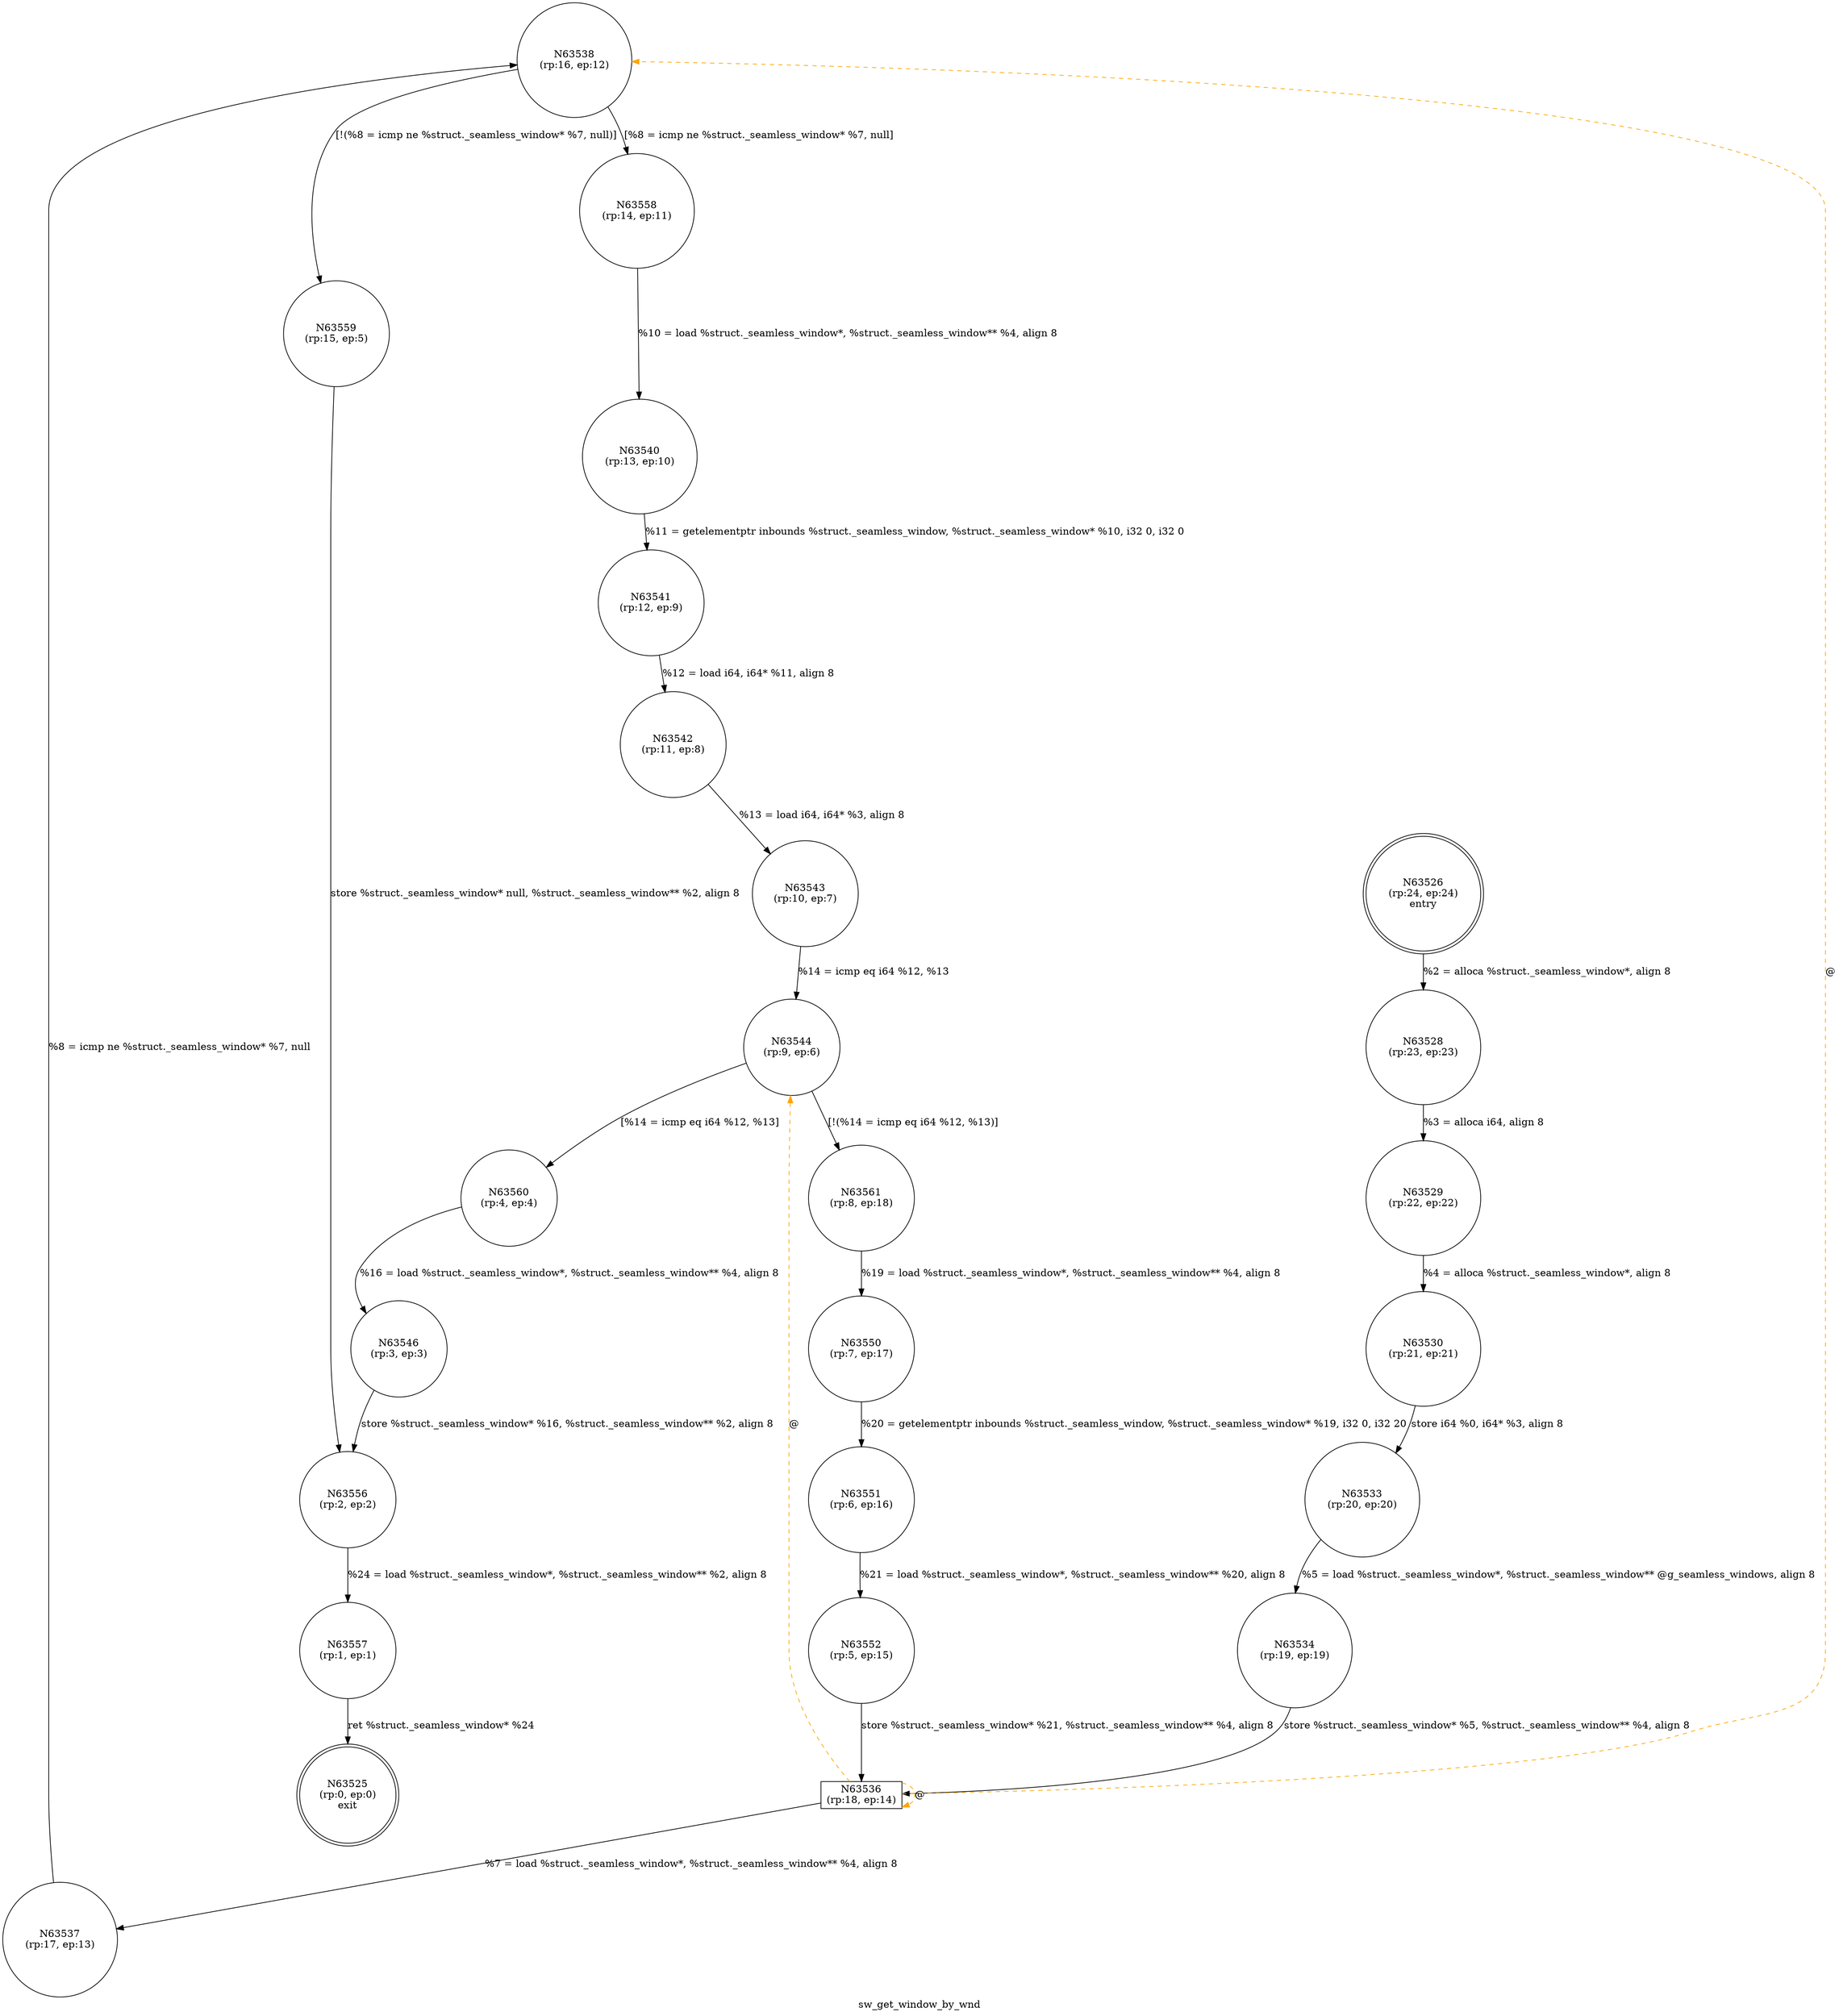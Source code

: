 digraph sw_get_window_by_wnd {
label="sw_get_window_by_wnd"
63525 [label="N63525\n(rp:0, ep:0)\nexit", shape="doublecircle"]
63526 [label="N63526\n(rp:24, ep:24)\nentry", shape="doublecircle"]
63526 -> 63528 [label="%2 = alloca %struct._seamless_window*, align 8"]
63528 [label="N63528\n(rp:23, ep:23)", shape="circle"]
63528 -> 63529 [label="%3 = alloca i64, align 8"]
63529 [label="N63529\n(rp:22, ep:22)", shape="circle"]
63529 -> 63530 [label="%4 = alloca %struct._seamless_window*, align 8"]
63530 [label="N63530\n(rp:21, ep:21)", shape="circle"]
63530 -> 63533 [label="store i64 %0, i64* %3, align 8"]
63533 [label="N63533\n(rp:20, ep:20)", shape="circle"]
63533 -> 63534 [label="%5 = load %struct._seamless_window*, %struct._seamless_window** @g_seamless_windows, align 8"]
63534 [label="N63534\n(rp:19, ep:19)", shape="circle"]
63534 -> 63536 [label="store %struct._seamless_window* %5, %struct._seamless_window** %4, align 8"]
63536 [label="N63536\n(rp:18, ep:14)", shape="box"]
63536 -> 63537 [label="%7 = load %struct._seamless_window*, %struct._seamless_window** %4, align 8"]
63536 -> 63536 [label="@", style="dashed", color="orange"]
63536 -> 63538 [label="@", style="dashed", color="orange"]
63536 -> 63544 [label="@", style="dashed", color="orange"]
63537 [label="N63537\n(rp:17, ep:13)", shape="circle"]
63537 -> 63538 [label="%8 = icmp ne %struct._seamless_window* %7, null"]
63538 [label="N63538\n(rp:16, ep:12)", shape="circle"]
63538 -> 63558 [label="[%8 = icmp ne %struct._seamless_window* %7, null]"]
63538 -> 63559 [label="[!(%8 = icmp ne %struct._seamless_window* %7, null)]"]
63540 [label="N63540\n(rp:13, ep:10)", shape="circle"]
63540 -> 63541 [label="%11 = getelementptr inbounds %struct._seamless_window, %struct._seamless_window* %10, i32 0, i32 0"]
63541 [label="N63541\n(rp:12, ep:9)", shape="circle"]
63541 -> 63542 [label="%12 = load i64, i64* %11, align 8"]
63542 [label="N63542\n(rp:11, ep:8)", shape="circle"]
63542 -> 63543 [label="%13 = load i64, i64* %3, align 8"]
63543 [label="N63543\n(rp:10, ep:7)", shape="circle"]
63543 -> 63544 [label="%14 = icmp eq i64 %12, %13"]
63544 [label="N63544\n(rp:9, ep:6)", shape="circle"]
63544 -> 63560 [label="[%14 = icmp eq i64 %12, %13]"]
63544 -> 63561 [label="[!(%14 = icmp eq i64 %12, %13)]"]
63546 [label="N63546\n(rp:3, ep:3)", shape="circle"]
63546 -> 63556 [label="store %struct._seamless_window* %16, %struct._seamless_window** %2, align 8"]
63550 [label="N63550\n(rp:7, ep:17)", shape="circle"]
63550 -> 63551 [label="%20 = getelementptr inbounds %struct._seamless_window, %struct._seamless_window* %19, i32 0, i32 20"]
63551 [label="N63551\n(rp:6, ep:16)", shape="circle"]
63551 -> 63552 [label="%21 = load %struct._seamless_window*, %struct._seamless_window** %20, align 8"]
63552 [label="N63552\n(rp:5, ep:15)", shape="circle"]
63552 -> 63536 [label="store %struct._seamless_window* %21, %struct._seamless_window** %4, align 8"]
63556 [label="N63556\n(rp:2, ep:2)", shape="circle"]
63556 -> 63557 [label="%24 = load %struct._seamless_window*, %struct._seamless_window** %2, align 8"]
63557 [label="N63557\n(rp:1, ep:1)", shape="circle"]
63557 -> 63525 [label="ret %struct._seamless_window* %24"]
63558 [label="N63558\n(rp:14, ep:11)", shape="circle"]
63558 -> 63540 [label="%10 = load %struct._seamless_window*, %struct._seamless_window** %4, align 8"]
63559 [label="N63559\n(rp:15, ep:5)", shape="circle"]
63559 -> 63556 [label="store %struct._seamless_window* null, %struct._seamless_window** %2, align 8"]
63560 [label="N63560\n(rp:4, ep:4)", shape="circle"]
63560 -> 63546 [label="%16 = load %struct._seamless_window*, %struct._seamless_window** %4, align 8"]
63561 [label="N63561\n(rp:8, ep:18)", shape="circle"]
63561 -> 63550 [label="%19 = load %struct._seamless_window*, %struct._seamless_window** %4, align 8"]
}

